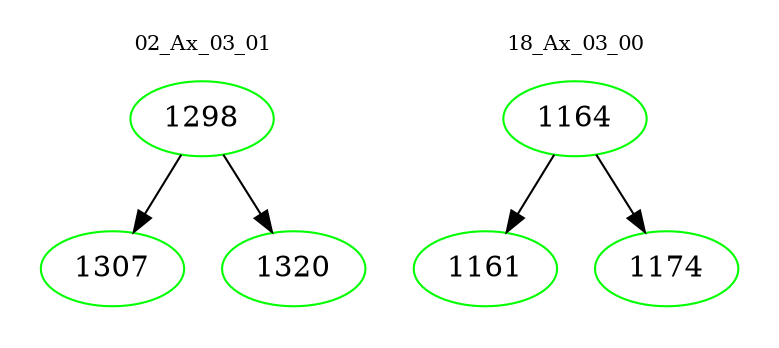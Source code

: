 digraph{
subgraph cluster_0 {
color = white
label = "02_Ax_03_01";
fontsize=10;
T0_1298 [label="1298", color="green"]
T0_1298 -> T0_1307 [color="black"]
T0_1307 [label="1307", color="green"]
T0_1298 -> T0_1320 [color="black"]
T0_1320 [label="1320", color="green"]
}
subgraph cluster_1 {
color = white
label = "18_Ax_03_00";
fontsize=10;
T1_1164 [label="1164", color="green"]
T1_1164 -> T1_1161 [color="black"]
T1_1161 [label="1161", color="green"]
T1_1164 -> T1_1174 [color="black"]
T1_1174 [label="1174", color="green"]
}
}
